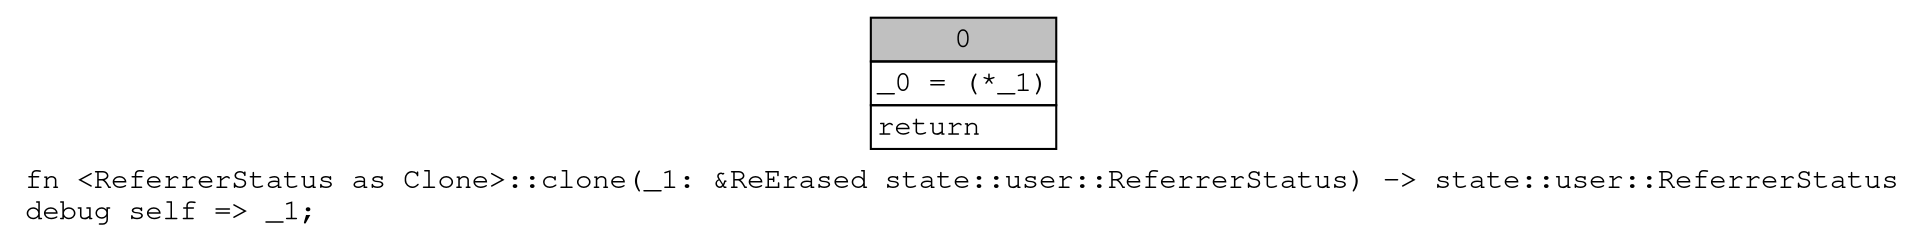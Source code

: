 digraph Mir_0_18791 {
    graph [fontname="Courier, monospace"];
    node [fontname="Courier, monospace"];
    edge [fontname="Courier, monospace"];
    label=<fn &lt;ReferrerStatus as Clone&gt;::clone(_1: &amp;ReErased state::user::ReferrerStatus) -&gt; state::user::ReferrerStatus<br align="left"/>debug self =&gt; _1;<br align="left"/>>;
    bb0__0_18791 [shape="none", label=<<table border="0" cellborder="1" cellspacing="0"><tr><td bgcolor="gray" align="center" colspan="1">0</td></tr><tr><td align="left" balign="left">_0 = (*_1)<br/></td></tr><tr><td align="left">return</td></tr></table>>];
}
